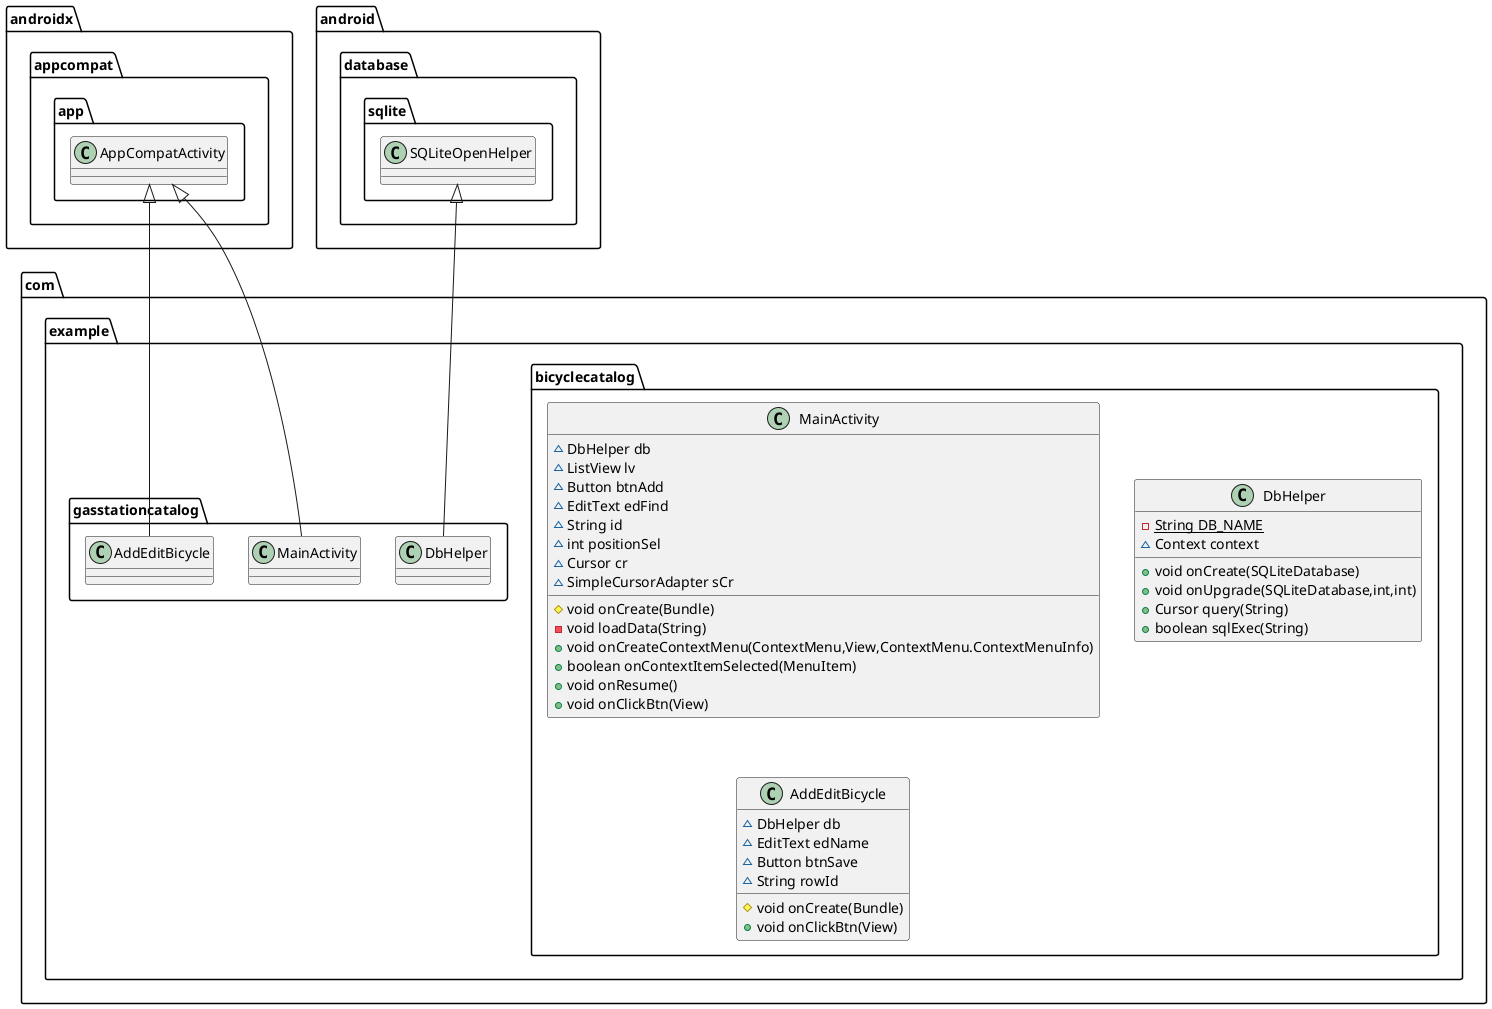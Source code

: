 @startuml
class com.example.bicyclecatalog.MainActivity {
~ DbHelper db
~ ListView lv
~ Button btnAdd
~ EditText edFind
~ String id
~ int positionSel
~ Cursor cr
~ SimpleCursorAdapter sCr
# void onCreate(Bundle)
- void loadData(String)
+ void onCreateContextMenu(ContextMenu,View,ContextMenu.ContextMenuInfo)
+ boolean onContextItemSelected(MenuItem)
+ void onResume()
+ void onClickBtn(View)
}
class com.example.bicyclecatalog.DbHelper {
- {static} String DB_NAME
~ Context context
+ void onCreate(SQLiteDatabase)
+ void onUpgrade(SQLiteDatabase,int,int)
+ Cursor query(String)
+ boolean sqlExec(String)
}
class com.example.bicyclecatalog.AddEditBicycle {
~ DbHelper db
~ EditText edName
~ Button btnSave
~ String rowId
# void onCreate(Bundle)
+ void onClickBtn(View)
}


androidx.appcompat.app.AppCompatActivity <|-- com.example.gasstationcatalog.MainActivity
android.database.sqlite.SQLiteOpenHelper <|-- com.example.gasstationcatalog.DbHelper
androidx.appcompat.app.AppCompatActivity <|-- com.example.gasstationcatalog.AddEditBicycle
@enduml
